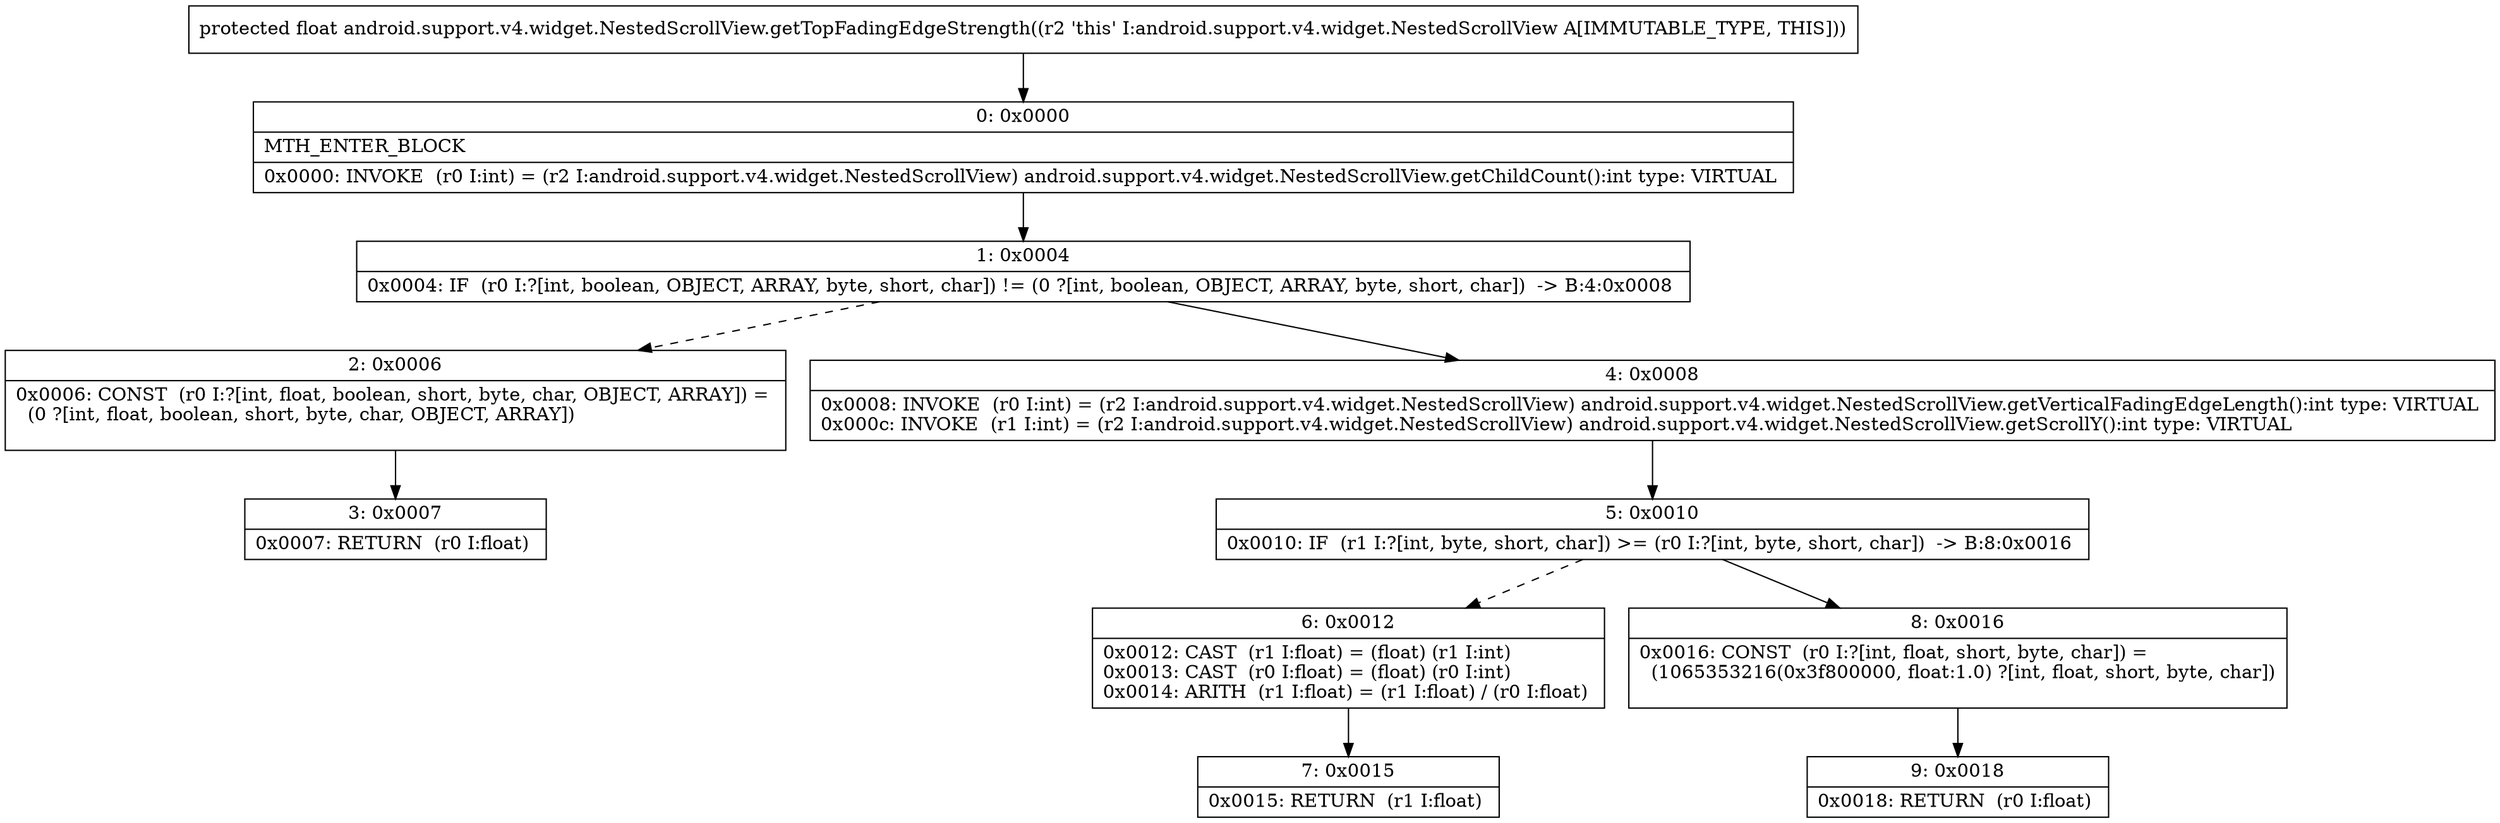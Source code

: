 digraph "CFG forandroid.support.v4.widget.NestedScrollView.getTopFadingEdgeStrength()F" {
Node_0 [shape=record,label="{0\:\ 0x0000|MTH_ENTER_BLOCK\l|0x0000: INVOKE  (r0 I:int) = (r2 I:android.support.v4.widget.NestedScrollView) android.support.v4.widget.NestedScrollView.getChildCount():int type: VIRTUAL \l}"];
Node_1 [shape=record,label="{1\:\ 0x0004|0x0004: IF  (r0 I:?[int, boolean, OBJECT, ARRAY, byte, short, char]) != (0 ?[int, boolean, OBJECT, ARRAY, byte, short, char])  \-\> B:4:0x0008 \l}"];
Node_2 [shape=record,label="{2\:\ 0x0006|0x0006: CONST  (r0 I:?[int, float, boolean, short, byte, char, OBJECT, ARRAY]) = \l  (0 ?[int, float, boolean, short, byte, char, OBJECT, ARRAY])\l \l}"];
Node_3 [shape=record,label="{3\:\ 0x0007|0x0007: RETURN  (r0 I:float) \l}"];
Node_4 [shape=record,label="{4\:\ 0x0008|0x0008: INVOKE  (r0 I:int) = (r2 I:android.support.v4.widget.NestedScrollView) android.support.v4.widget.NestedScrollView.getVerticalFadingEdgeLength():int type: VIRTUAL \l0x000c: INVOKE  (r1 I:int) = (r2 I:android.support.v4.widget.NestedScrollView) android.support.v4.widget.NestedScrollView.getScrollY():int type: VIRTUAL \l}"];
Node_5 [shape=record,label="{5\:\ 0x0010|0x0010: IF  (r1 I:?[int, byte, short, char]) \>= (r0 I:?[int, byte, short, char])  \-\> B:8:0x0016 \l}"];
Node_6 [shape=record,label="{6\:\ 0x0012|0x0012: CAST  (r1 I:float) = (float) (r1 I:int) \l0x0013: CAST  (r0 I:float) = (float) (r0 I:int) \l0x0014: ARITH  (r1 I:float) = (r1 I:float) \/ (r0 I:float) \l}"];
Node_7 [shape=record,label="{7\:\ 0x0015|0x0015: RETURN  (r1 I:float) \l}"];
Node_8 [shape=record,label="{8\:\ 0x0016|0x0016: CONST  (r0 I:?[int, float, short, byte, char]) = \l  (1065353216(0x3f800000, float:1.0) ?[int, float, short, byte, char])\l \l}"];
Node_9 [shape=record,label="{9\:\ 0x0018|0x0018: RETURN  (r0 I:float) \l}"];
MethodNode[shape=record,label="{protected float android.support.v4.widget.NestedScrollView.getTopFadingEdgeStrength((r2 'this' I:android.support.v4.widget.NestedScrollView A[IMMUTABLE_TYPE, THIS])) }"];
MethodNode -> Node_0;
Node_0 -> Node_1;
Node_1 -> Node_2[style=dashed];
Node_1 -> Node_4;
Node_2 -> Node_3;
Node_4 -> Node_5;
Node_5 -> Node_6[style=dashed];
Node_5 -> Node_8;
Node_6 -> Node_7;
Node_8 -> Node_9;
}

